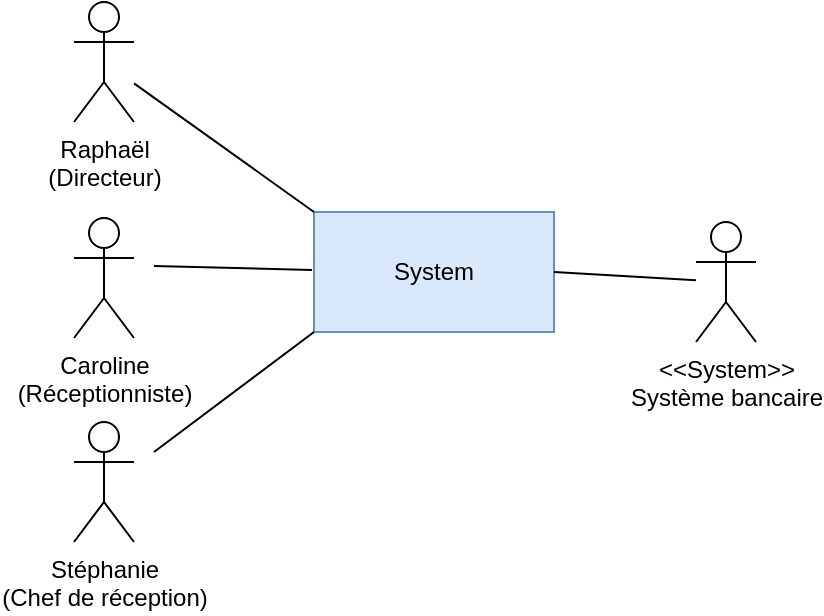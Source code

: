 <mxfile version="13.7.9" type="device"><diagram id="TZozoha-fpiL-B3AhtAH" name="Page-1"><mxGraphModel dx="1263" dy="631" grid="1" gridSize="10" guides="1" tooltips="1" connect="1" arrows="1" fold="1" page="1" pageScale="1" pageWidth="827" pageHeight="1169" math="0" shadow="0"><root><mxCell id="0"/><mxCell id="1" parent="0"/><mxCell id="Ov5bq7jHc0h6gy2hDTkU-1" value="System" style="rounded=0;whiteSpace=wrap;html=1;fillColor=#dae8fc;strokeColor=#6c8ebf;" vertex="1" parent="1"><mxGeometry x="350" y="300" width="120" height="60" as="geometry"/></mxCell><mxCell id="Ov5bq7jHc0h6gy2hDTkU-2" value="Raphaël&lt;br&gt;(Directeur)" style="shape=umlActor;verticalLabelPosition=bottom;verticalAlign=top;html=1;outlineConnect=0;" vertex="1" parent="1"><mxGeometry x="230" y="195" width="30" height="60" as="geometry"/></mxCell><mxCell id="Ov5bq7jHc0h6gy2hDTkU-3" value="Caroline&lt;br&gt;(Réceptionniste)" style="shape=umlActor;verticalLabelPosition=bottom;verticalAlign=top;html=1;outlineConnect=0;" vertex="1" parent="1"><mxGeometry x="230" y="303" width="30" height="60" as="geometry"/></mxCell><mxCell id="Ov5bq7jHc0h6gy2hDTkU-4" value="Stéphanie&lt;br&gt;(Chef de réception)" style="shape=umlActor;verticalLabelPosition=bottom;verticalAlign=top;html=1;outlineConnect=0;" vertex="1" parent="1"><mxGeometry x="230" y="405" width="30" height="60" as="geometry"/></mxCell><mxCell id="Ov5bq7jHc0h6gy2hDTkU-5" value="&amp;lt;&amp;lt;System&amp;gt;&amp;gt;&lt;br&gt;Système bancaire" style="shape=umlActor;verticalLabelPosition=bottom;verticalAlign=top;html=1;outlineConnect=0;" vertex="1" parent="1"><mxGeometry x="541" y="305" width="30" height="60" as="geometry"/></mxCell><mxCell id="Ov5bq7jHc0h6gy2hDTkU-7" value="" style="endArrow=none;html=1;exitX=1;exitY=0.5;exitDx=0;exitDy=0;" edge="1" parent="1" source="Ov5bq7jHc0h6gy2hDTkU-1" target="Ov5bq7jHc0h6gy2hDTkU-5"><mxGeometry width="50" height="50" relative="1" as="geometry"><mxPoint x="580" y="350" as="sourcePoint"/><mxPoint x="520" y="330" as="targetPoint"/></mxGeometry></mxCell><mxCell id="Ov5bq7jHc0h6gy2hDTkU-8" value="" style="endArrow=none;html=1;exitX=0;exitY=0;exitDx=0;exitDy=0;" edge="1" parent="1" source="Ov5bq7jHc0h6gy2hDTkU-1" target="Ov5bq7jHc0h6gy2hDTkU-2"><mxGeometry width="50" height="50" relative="1" as="geometry"><mxPoint x="340" y="290" as="sourcePoint"/><mxPoint x="630" y="300" as="targetPoint"/></mxGeometry></mxCell><mxCell id="Ov5bq7jHc0h6gy2hDTkU-9" value="" style="endArrow=none;html=1;exitX=-0.008;exitY=0.367;exitDx=0;exitDy=0;exitPerimeter=0;" edge="1" parent="1"><mxGeometry width="50" height="50" relative="1" as="geometry"><mxPoint x="349.04" y="329.02" as="sourcePoint"/><mxPoint x="270" y="327" as="targetPoint"/></mxGeometry></mxCell><mxCell id="Ov5bq7jHc0h6gy2hDTkU-10" value="" style="endArrow=none;html=1;entryX=0;entryY=1;entryDx=0;entryDy=0;" edge="1" parent="1" target="Ov5bq7jHc0h6gy2hDTkU-1"><mxGeometry width="50" height="50" relative="1" as="geometry"><mxPoint x="270" y="420" as="sourcePoint"/><mxPoint x="380" y="370" as="targetPoint"/></mxGeometry></mxCell></root></mxGraphModel></diagram></mxfile>